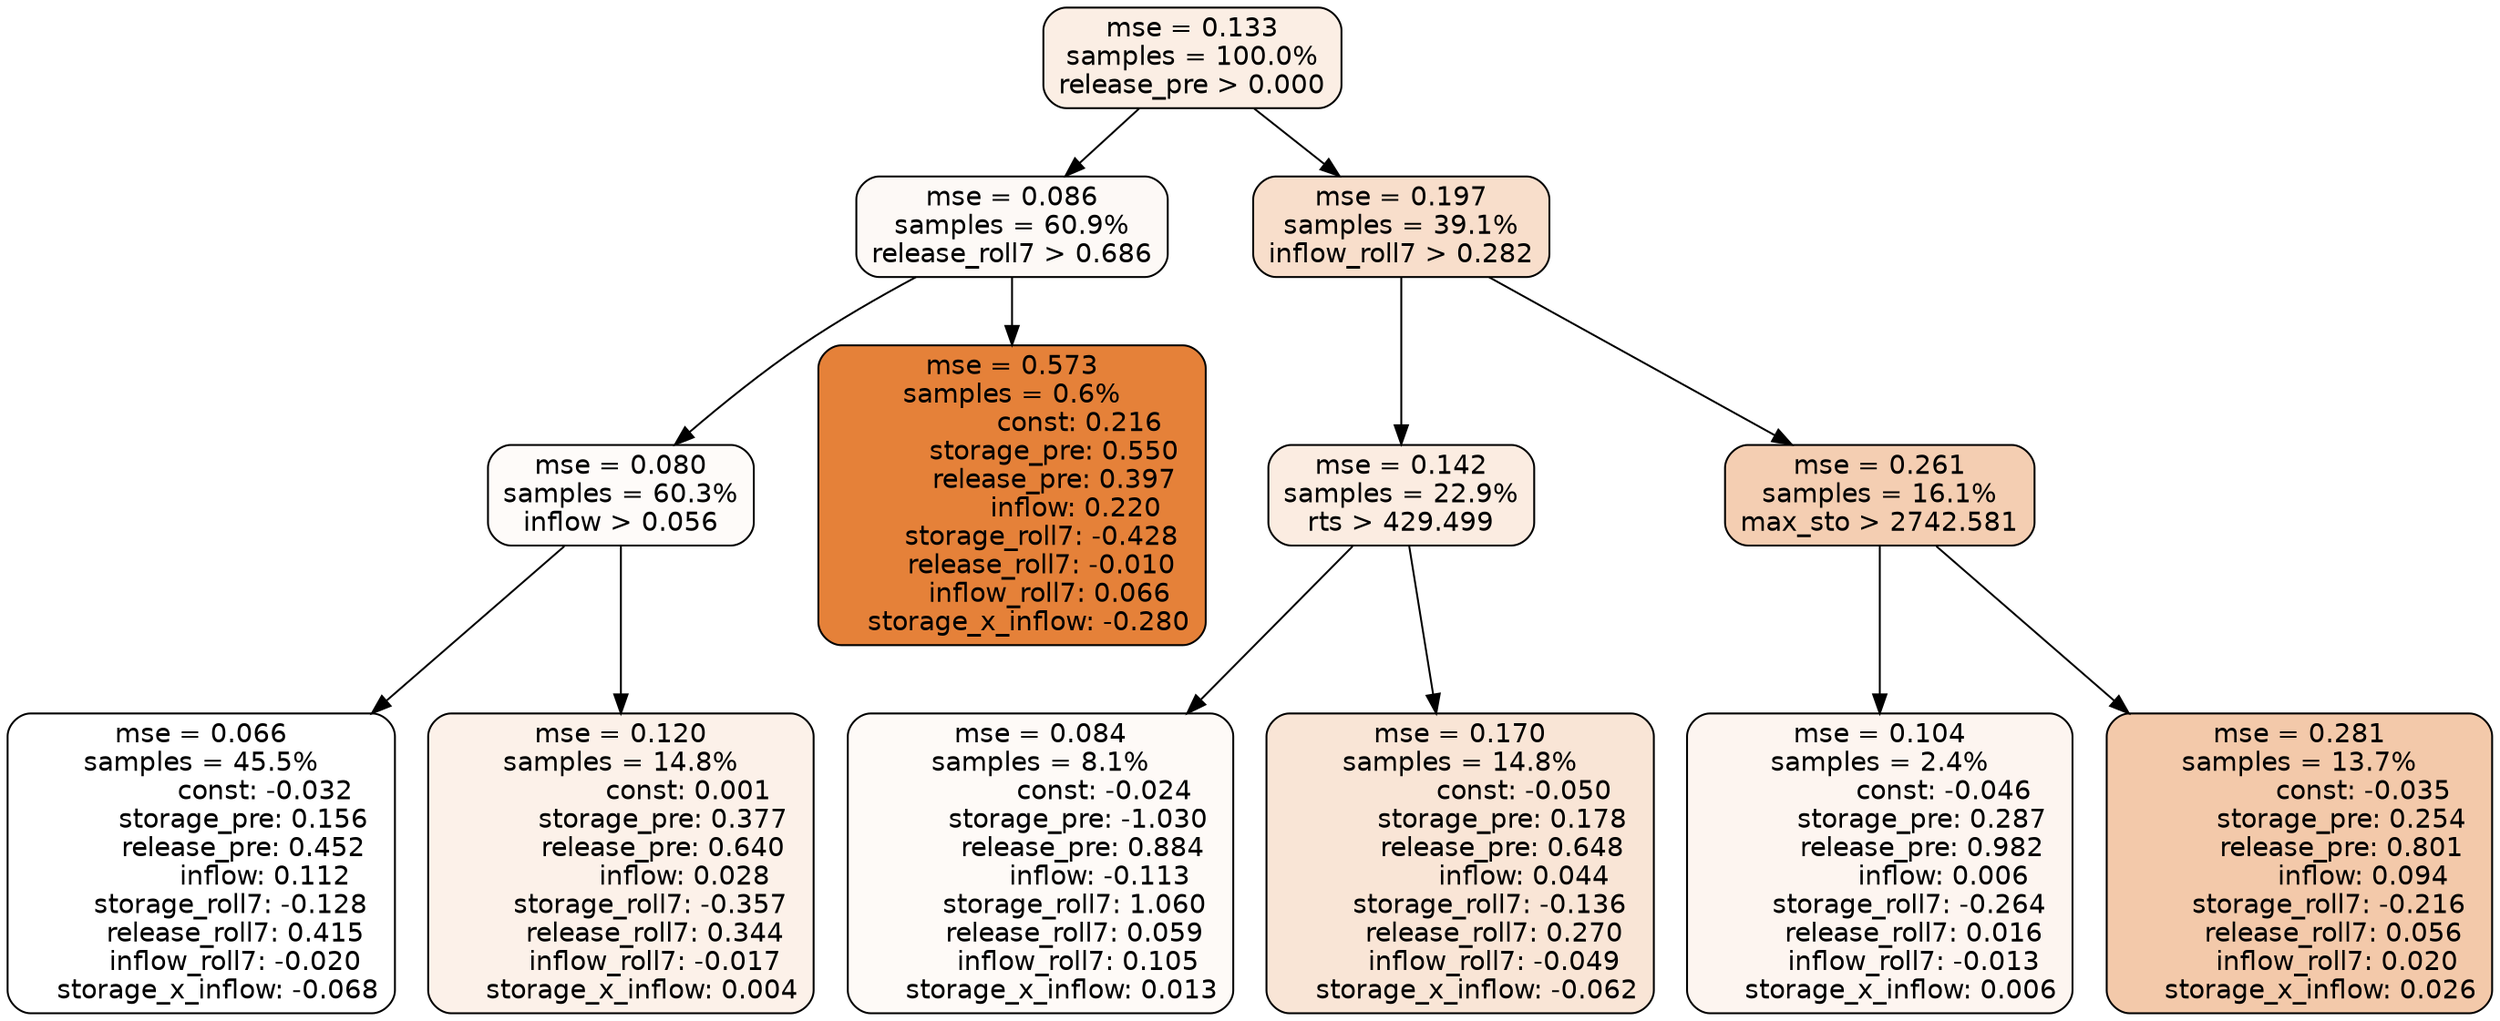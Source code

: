 digraph tree {
node [shape=rectangle, style="filled, rounded", color="black", fontname=helvetica] ;
edge [fontname=helvetica] ;
	"0" [label="mse = 0.133
samples = 100.0%
release_pre > 0.000", fillcolor="#fbeee4"]
	"1" [label="mse = 0.086
samples = 60.9%
release_roll7 > 0.686", fillcolor="#fdf9f6"]
	"6" [label="mse = 0.197
samples = 39.1%
inflow_roll7 > 0.282", fillcolor="#f8decb"]
	"2" [label="mse = 0.080
samples = 60.3%
inflow > 0.056", fillcolor="#fefbf9"]
	"5" [label="mse = 0.573
samples = 0.6%
                const: 0.216
          storage_pre: 0.550
          release_pre: 0.397
               inflow: 0.220
       storage_roll7: -0.428
       release_roll7: -0.010
         inflow_roll7: 0.066
    storage_x_inflow: -0.280", fillcolor="#e58139"]
	"7" [label="mse = 0.142
samples = 22.9%
rts > 429.499", fillcolor="#fbece1"]
	"10" [label="mse = 0.261
samples = 16.1%
max_sto > 2742.581", fillcolor="#f4ceb2"]
	"3" [label="mse = 0.066
samples = 45.5%
               const: -0.032
          storage_pre: 0.156
          release_pre: 0.452
               inflow: 0.112
       storage_roll7: -0.128
        release_roll7: 0.415
        inflow_roll7: -0.020
    storage_x_inflow: -0.068", fillcolor="#ffffff"]
	"4" [label="mse = 0.120
samples = 14.8%
                const: 0.001
          storage_pre: 0.377
          release_pre: 0.640
               inflow: 0.028
       storage_roll7: -0.357
        release_roll7: 0.344
        inflow_roll7: -0.017
     storage_x_inflow: 0.004", fillcolor="#fcf1e9"]
	"9" [label="mse = 0.084
samples = 8.1%
               const: -0.024
         storage_pre: -1.030
          release_pre: 0.884
              inflow: -0.113
        storage_roll7: 1.060
        release_roll7: 0.059
         inflow_roll7: 0.105
     storage_x_inflow: 0.013", fillcolor="#fefaf7"]
	"8" [label="mse = 0.170
samples = 14.8%
               const: -0.050
          storage_pre: 0.178
          release_pre: 0.648
               inflow: 0.044
       storage_roll7: -0.136
        release_roll7: 0.270
        inflow_roll7: -0.049
    storage_x_inflow: -0.062", fillcolor="#f9e5d6"]
	"12" [label="mse = 0.104
samples = 2.4%
               const: -0.046
          storage_pre: 0.287
          release_pre: 0.982
               inflow: 0.006
       storage_roll7: -0.264
        release_roll7: 0.016
        inflow_roll7: -0.013
     storage_x_inflow: 0.006", fillcolor="#fdf5f0"]
	"11" [label="mse = 0.281
samples = 13.7%
               const: -0.035
          storage_pre: 0.254
          release_pre: 0.801
               inflow: 0.094
       storage_roll7: -0.216
        release_roll7: 0.056
         inflow_roll7: 0.020
     storage_x_inflow: 0.026", fillcolor="#f3c9aa"]

	"0" -> "1"
	"0" -> "6"
	"1" -> "2"
	"1" -> "5"
	"6" -> "7"
	"6" -> "10"
	"2" -> "3"
	"2" -> "4"
	"7" -> "8"
	"7" -> "9"
	"10" -> "11"
	"10" -> "12"
}